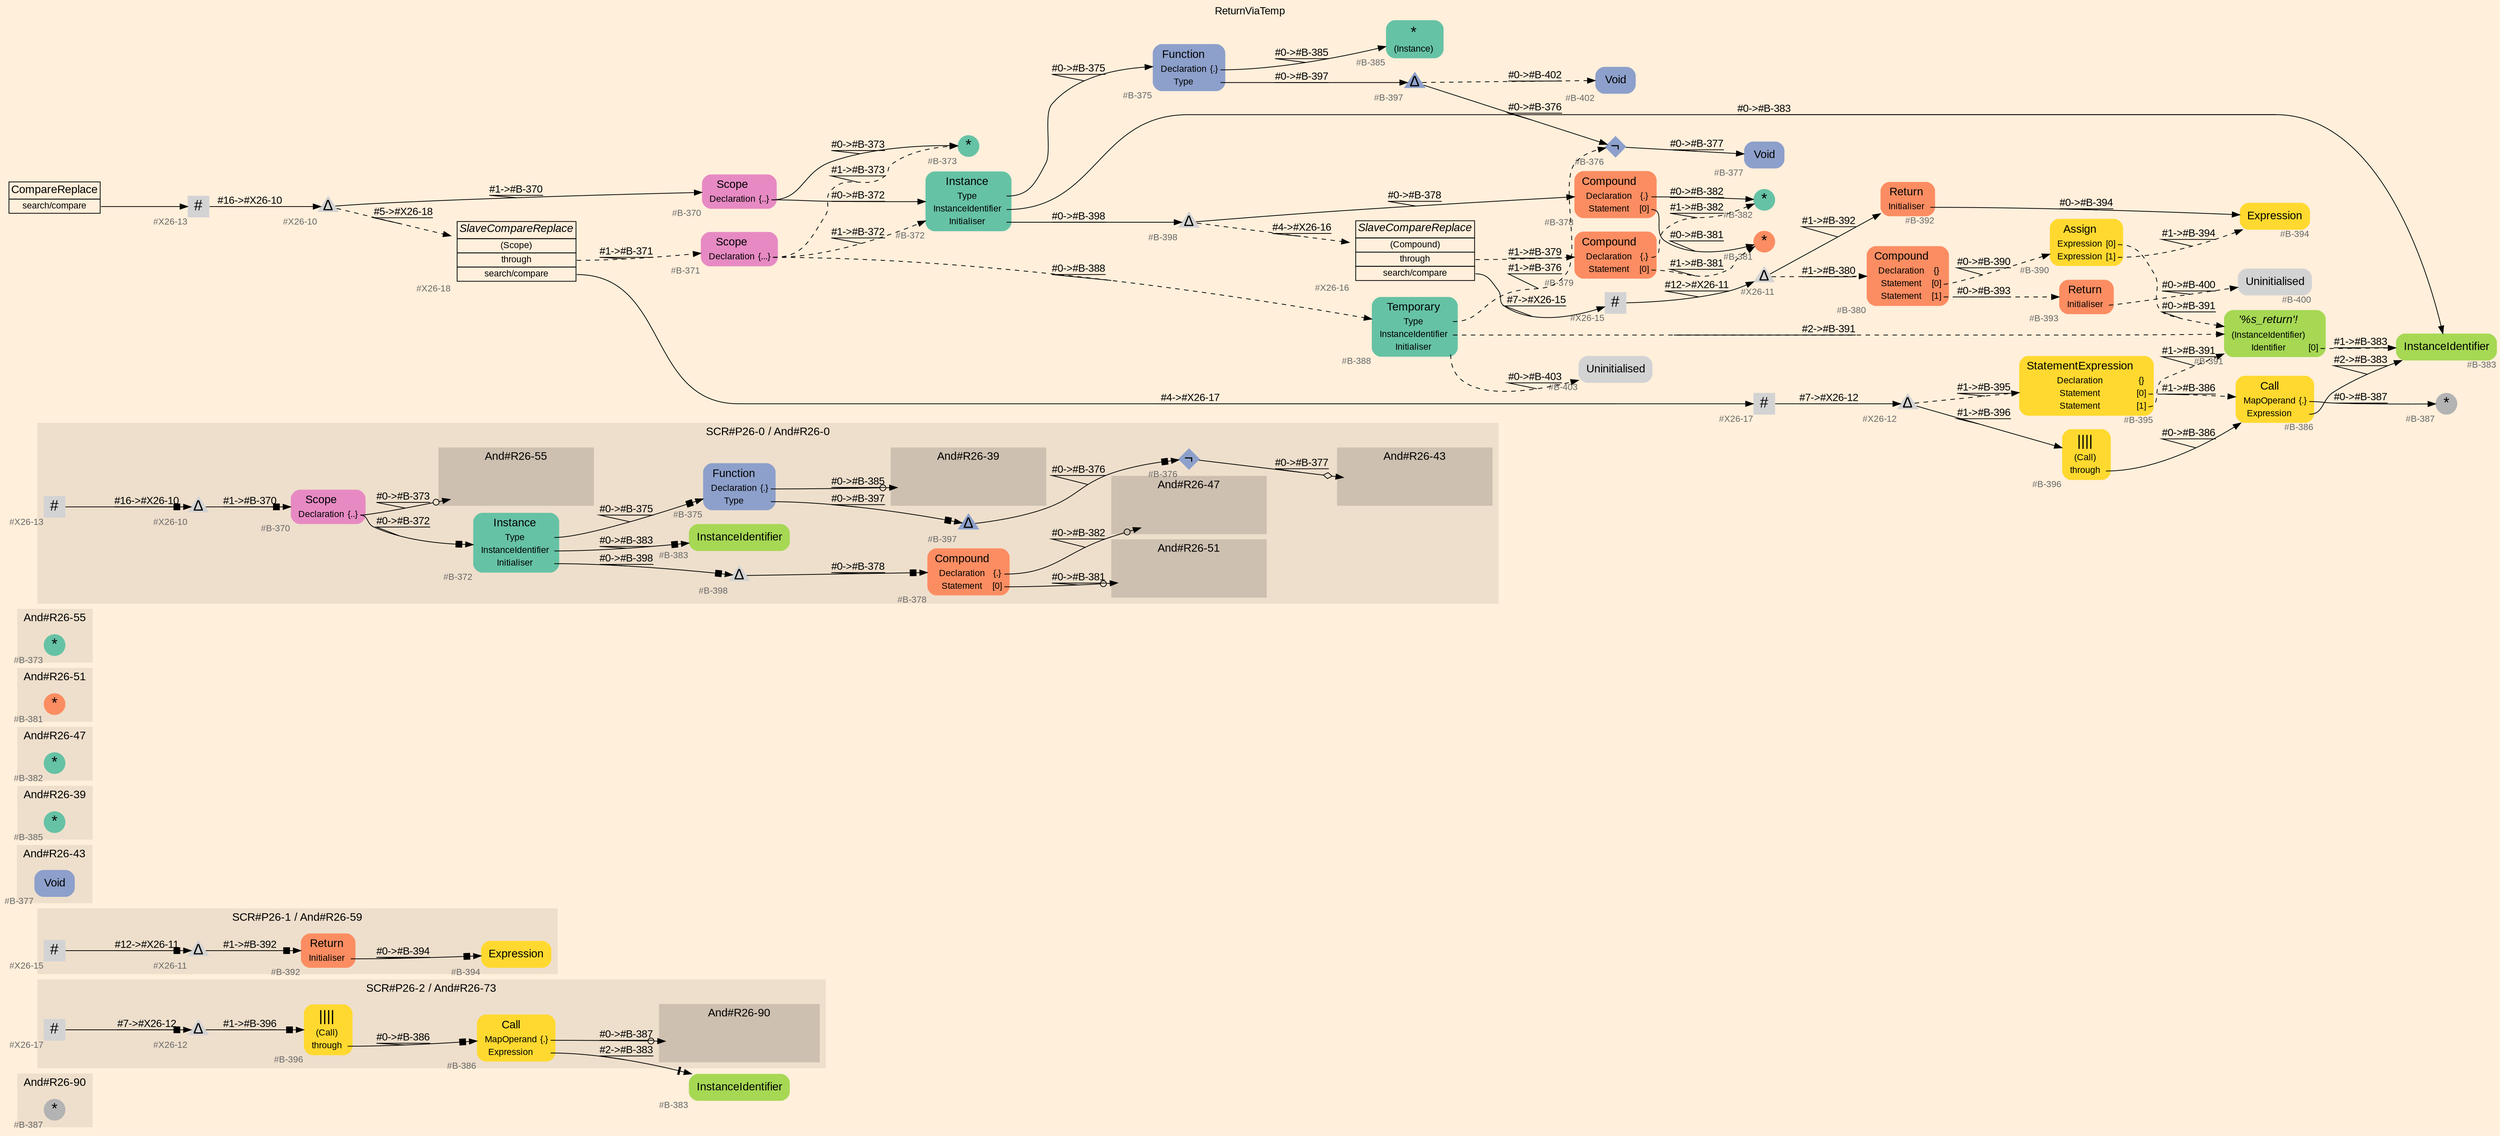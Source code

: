 digraph "ReturnViaTemp" {
label = "ReturnViaTemp"
labelloc = t
graph [
    rankdir = "LR"
    ranksep = 0.3
    bgcolor = antiquewhite1
    color = black
    fontcolor = black
    fontname = "Arial"
];
node [
    fontname = "Arial"
];
edge [
    fontname = "Arial"
];

// -------------------- figure And#R26-90 --------------------
// -------- region And#R26-90 ----------
subgraph "clusterAnd#R26-90" {
    label = "And#R26-90"
    style = "filled"
    color = antiquewhite2
    fontsize = "15"
    // -------- block And#R26-90/#B-387 ----------
    "And#R26-90/#B-387" [
        fillcolor = "/set28/8"
        xlabel = "#B-387"
        fontsize = "12"
        fontcolor = grey40
        shape = "circle"
        label = <<FONT COLOR="black" POINT-SIZE="20">*</FONT>>
        style = "filled"
        penwidth = 0.0
        fixedsize = true
        width = 0.4
        height = 0.4
    ];
    
}


// -------------------- figure And#R26-73 --------------------
// -------- region And#R26-73 ----------
subgraph "clusterAnd#R26-73" {
    label = "SCR#P26-2 / And#R26-73"
    style = "filled"
    color = antiquewhite2
    fontsize = "15"
    // -------- block And#R26-73/#B-386 ----------
    "And#R26-73/#B-386" [
        fillcolor = "/set28/6"
        xlabel = "#B-386"
        fontsize = "12"
        fontcolor = grey40
        shape = "plaintext"
        label = <<TABLE BORDER="0" CELLBORDER="0" CELLSPACING="0">
         <TR><TD><FONT COLOR="black" POINT-SIZE="15">Call</FONT></TD></TR>
         <TR><TD><FONT COLOR="black" POINT-SIZE="12">MapOperand</FONT></TD><TD PORT="port0"><FONT COLOR="black" POINT-SIZE="12">{.}</FONT></TD></TR>
         <TR><TD><FONT COLOR="black" POINT-SIZE="12">Expression</FONT></TD><TD PORT="port1"></TD></TR>
        </TABLE>>
        style = "rounded,filled"
    ];
    
    // -------- block And#R26-73/#B-396 ----------
    "And#R26-73/#B-396" [
        fillcolor = "/set28/6"
        xlabel = "#B-396"
        fontsize = "12"
        fontcolor = grey40
        shape = "plaintext"
        label = <<TABLE BORDER="0" CELLBORDER="0" CELLSPACING="0">
         <TR><TD><FONT COLOR="black" POINT-SIZE="20">||||</FONT></TD></TR>
         <TR><TD><FONT COLOR="black" POINT-SIZE="12">(Call)</FONT></TD><TD PORT="port0"></TD></TR>
         <TR><TD><FONT COLOR="black" POINT-SIZE="12">through</FONT></TD><TD PORT="port1"></TD></TR>
        </TABLE>>
        style = "rounded,filled"
    ];
    
    // -------- block And#R26-73/#X26-12 ----------
    "And#R26-73/#X26-12" [
        xlabel = "#X26-12"
        fontsize = "12"
        fontcolor = grey40
        shape = "triangle"
        label = <<FONT COLOR="black" POINT-SIZE="20">Δ</FONT>>
        style = "filled"
        penwidth = 0.0
        fixedsize = true
        width = 0.4
        height = 0.4
    ];
    
    // -------- block And#R26-73/#X26-17 ----------
    "And#R26-73/#X26-17" [
        xlabel = "#X26-17"
        fontsize = "12"
        fontcolor = grey40
        shape = "square"
        label = <<FONT COLOR="black" POINT-SIZE="20">#</FONT>>
        style = "filled"
        penwidth = 0.0
        fixedsize = true
        width = 0.4
        height = 0.4
    ];
    
    // -------- region And#R26-73/And#R26-90 ----------
    subgraph "clusterAnd#R26-73/And#R26-90" {
        label = "And#R26-90"
        style = "filled"
        color = antiquewhite3
        fontsize = "15"
        // -------- block And#R26-73/And#R26-90/#B-387 ----------
        "And#R26-73/And#R26-90/#B-387" [
            fillcolor = "/set28/8"
            xlabel = "#B-387"
            fontsize = "12"
            fontcolor = grey40
            shape = "none"
            style = "invisible"
        ];
        
    }
    
}

// -------- block And#R26-73/#B-383 ----------
"And#R26-73/#B-383" [
    fillcolor = "/set28/5"
    xlabel = "#B-383"
    fontsize = "12"
    fontcolor = grey40
    shape = "plaintext"
    label = <<TABLE BORDER="0" CELLBORDER="0" CELLSPACING="0">
     <TR><TD><FONT COLOR="black" POINT-SIZE="15">InstanceIdentifier</FONT></TD></TR>
    </TABLE>>
    style = "rounded,filled"
];

"And#R26-73/#B-386":port0 -> "And#R26-73/And#R26-90/#B-387" [
    arrowhead="normalnoneodot"
    label = "#0-&gt;#B-387"
    decorate = true
    color = black
    fontcolor = black
];

"And#R26-73/#B-386":port1 -> "And#R26-73/#B-383" [
    arrowhead="normalnonetee"
    label = "#2-&gt;#B-383"
    decorate = true
    color = black
    fontcolor = black
];

"And#R26-73/#B-396":port1 -> "And#R26-73/#B-386" [
    arrowhead="normalnonebox"
    label = "#0-&gt;#B-386"
    decorate = true
    color = black
    fontcolor = black
];

"And#R26-73/#X26-12" -> "And#R26-73/#B-396" [
    arrowhead="normalnonebox"
    label = "#1-&gt;#B-396"
    decorate = true
    color = black
    fontcolor = black
];

"And#R26-73/#X26-17" -> "And#R26-73/#X26-12" [
    arrowhead="normalnonebox"
    label = "#7-&gt;#X26-12"
    decorate = true
    color = black
    fontcolor = black
];


// -------------------- figure And#R26-59 --------------------
// -------- region And#R26-59 ----------
subgraph "clusterAnd#R26-59" {
    label = "SCR#P26-1 / And#R26-59"
    style = "filled"
    color = antiquewhite2
    fontsize = "15"
    // -------- block And#R26-59/#B-392 ----------
    "And#R26-59/#B-392" [
        fillcolor = "/set28/2"
        xlabel = "#B-392"
        fontsize = "12"
        fontcolor = grey40
        shape = "plaintext"
        label = <<TABLE BORDER="0" CELLBORDER="0" CELLSPACING="0">
         <TR><TD><FONT COLOR="black" POINT-SIZE="15">Return</FONT></TD></TR>
         <TR><TD><FONT COLOR="black" POINT-SIZE="12">Initialiser</FONT></TD><TD PORT="port0"></TD></TR>
        </TABLE>>
        style = "rounded,filled"
    ];
    
    // -------- block And#R26-59/#B-394 ----------
    "And#R26-59/#B-394" [
        fillcolor = "/set28/6"
        xlabel = "#B-394"
        fontsize = "12"
        fontcolor = grey40
        shape = "plaintext"
        label = <<TABLE BORDER="0" CELLBORDER="0" CELLSPACING="0">
         <TR><TD><FONT COLOR="black" POINT-SIZE="15">Expression</FONT></TD></TR>
        </TABLE>>
        style = "rounded,filled"
    ];
    
    // -------- block And#R26-59/#X26-11 ----------
    "And#R26-59/#X26-11" [
        xlabel = "#X26-11"
        fontsize = "12"
        fontcolor = grey40
        shape = "triangle"
        label = <<FONT COLOR="black" POINT-SIZE="20">Δ</FONT>>
        style = "filled"
        penwidth = 0.0
        fixedsize = true
        width = 0.4
        height = 0.4
    ];
    
    // -------- block And#R26-59/#X26-15 ----------
    "And#R26-59/#X26-15" [
        xlabel = "#X26-15"
        fontsize = "12"
        fontcolor = grey40
        shape = "square"
        label = <<FONT COLOR="black" POINT-SIZE="20">#</FONT>>
        style = "filled"
        penwidth = 0.0
        fixedsize = true
        width = 0.4
        height = 0.4
    ];
    
}

"And#R26-59/#B-392":port0 -> "And#R26-59/#B-394" [
    arrowhead="normalnonebox"
    label = "#0-&gt;#B-394"
    decorate = true
    color = black
    fontcolor = black
];

"And#R26-59/#X26-11" -> "And#R26-59/#B-392" [
    arrowhead="normalnonebox"
    label = "#1-&gt;#B-392"
    decorate = true
    color = black
    fontcolor = black
];

"And#R26-59/#X26-15" -> "And#R26-59/#X26-11" [
    arrowhead="normalnonebox"
    label = "#12-&gt;#X26-11"
    decorate = true
    color = black
    fontcolor = black
];


// -------------------- figure And#R26-43 --------------------
// -------- region And#R26-43 ----------
subgraph "clusterAnd#R26-43" {
    label = "And#R26-43"
    style = "filled"
    color = antiquewhite2
    fontsize = "15"
    // -------- block And#R26-43/#B-377 ----------
    "And#R26-43/#B-377" [
        fillcolor = "/set28/3"
        xlabel = "#B-377"
        fontsize = "12"
        fontcolor = grey40
        shape = "plaintext"
        label = <<TABLE BORDER="0" CELLBORDER="0" CELLSPACING="0">
         <TR><TD><FONT COLOR="black" POINT-SIZE="15">Void</FONT></TD></TR>
        </TABLE>>
        style = "rounded,filled"
    ];
    
}


// -------------------- figure And#R26-39 --------------------
// -------- region And#R26-39 ----------
subgraph "clusterAnd#R26-39" {
    label = "And#R26-39"
    style = "filled"
    color = antiquewhite2
    fontsize = "15"
    // -------- block And#R26-39/#B-385 ----------
    "And#R26-39/#B-385" [
        fillcolor = "/set28/1"
        xlabel = "#B-385"
        fontsize = "12"
        fontcolor = grey40
        shape = "circle"
        label = <<FONT COLOR="black" POINT-SIZE="20">*</FONT>>
        style = "filled"
        penwidth = 0.0
        fixedsize = true
        width = 0.4
        height = 0.4
    ];
    
}


// -------------------- figure And#R26-47 --------------------
// -------- region And#R26-47 ----------
subgraph "clusterAnd#R26-47" {
    label = "And#R26-47"
    style = "filled"
    color = antiquewhite2
    fontsize = "15"
    // -------- block And#R26-47/#B-382 ----------
    "And#R26-47/#B-382" [
        fillcolor = "/set28/1"
        xlabel = "#B-382"
        fontsize = "12"
        fontcolor = grey40
        shape = "circle"
        label = <<FONT COLOR="black" POINT-SIZE="20">*</FONT>>
        style = "filled"
        penwidth = 0.0
        fixedsize = true
        width = 0.4
        height = 0.4
    ];
    
}


// -------------------- figure And#R26-51 --------------------
// -------- region And#R26-51 ----------
subgraph "clusterAnd#R26-51" {
    label = "And#R26-51"
    style = "filled"
    color = antiquewhite2
    fontsize = "15"
    // -------- block And#R26-51/#B-381 ----------
    "And#R26-51/#B-381" [
        fillcolor = "/set28/2"
        xlabel = "#B-381"
        fontsize = "12"
        fontcolor = grey40
        shape = "circle"
        label = <<FONT COLOR="black" POINT-SIZE="20">*</FONT>>
        style = "filled"
        penwidth = 0.0
        fixedsize = true
        width = 0.4
        height = 0.4
    ];
    
}


// -------------------- figure And#R26-55 --------------------
// -------- region And#R26-55 ----------
subgraph "clusterAnd#R26-55" {
    label = "And#R26-55"
    style = "filled"
    color = antiquewhite2
    fontsize = "15"
    // -------- block And#R26-55/#B-373 ----------
    "And#R26-55/#B-373" [
        fillcolor = "/set28/1"
        xlabel = "#B-373"
        fontsize = "12"
        fontcolor = grey40
        shape = "circle"
        label = <<FONT COLOR="black" POINT-SIZE="20">*</FONT>>
        style = "filled"
        penwidth = 0.0
        fixedsize = true
        width = 0.4
        height = 0.4
    ];
    
}


// -------------------- figure And#R26-0 --------------------
// -------- region And#R26-0 ----------
subgraph "clusterAnd#R26-0" {
    label = "SCR#P26-0 / And#R26-0"
    style = "filled"
    color = antiquewhite2
    fontsize = "15"
    // -------- block And#R26-0/#B-370 ----------
    "And#R26-0/#B-370" [
        fillcolor = "/set28/4"
        xlabel = "#B-370"
        fontsize = "12"
        fontcolor = grey40
        shape = "plaintext"
        label = <<TABLE BORDER="0" CELLBORDER="0" CELLSPACING="0">
         <TR><TD><FONT COLOR="black" POINT-SIZE="15">Scope</FONT></TD></TR>
         <TR><TD><FONT COLOR="black" POINT-SIZE="12">Declaration</FONT></TD><TD PORT="port0"><FONT COLOR="black" POINT-SIZE="12">{..}</FONT></TD></TR>
        </TABLE>>
        style = "rounded,filled"
    ];
    
    // -------- block And#R26-0/#B-372 ----------
    "And#R26-0/#B-372" [
        fillcolor = "/set28/1"
        xlabel = "#B-372"
        fontsize = "12"
        fontcolor = grey40
        shape = "plaintext"
        label = <<TABLE BORDER="0" CELLBORDER="0" CELLSPACING="0">
         <TR><TD><FONT COLOR="black" POINT-SIZE="15">Instance</FONT></TD></TR>
         <TR><TD><FONT COLOR="black" POINT-SIZE="12">Type</FONT></TD><TD PORT="port0"></TD></TR>
         <TR><TD><FONT COLOR="black" POINT-SIZE="12">InstanceIdentifier</FONT></TD><TD PORT="port1"></TD></TR>
         <TR><TD><FONT COLOR="black" POINT-SIZE="12">Initialiser</FONT></TD><TD PORT="port2"></TD></TR>
        </TABLE>>
        style = "rounded,filled"
    ];
    
    // -------- block And#R26-0/#B-375 ----------
    "And#R26-0/#B-375" [
        fillcolor = "/set28/3"
        xlabel = "#B-375"
        fontsize = "12"
        fontcolor = grey40
        shape = "plaintext"
        label = <<TABLE BORDER="0" CELLBORDER="0" CELLSPACING="0">
         <TR><TD><FONT COLOR="black" POINT-SIZE="15">Function</FONT></TD></TR>
         <TR><TD><FONT COLOR="black" POINT-SIZE="12">Declaration</FONT></TD><TD PORT="port0"><FONT COLOR="black" POINT-SIZE="12">{.}</FONT></TD></TR>
         <TR><TD><FONT COLOR="black" POINT-SIZE="12">Type</FONT></TD><TD PORT="port1"></TD></TR>
        </TABLE>>
        style = "rounded,filled"
    ];
    
    // -------- block And#R26-0/#B-376 ----------
    "And#R26-0/#B-376" [
        fillcolor = "/set28/3"
        xlabel = "#B-376"
        fontsize = "12"
        fontcolor = grey40
        shape = "diamond"
        label = <<FONT COLOR="black" POINT-SIZE="20">¬</FONT>>
        style = "filled"
        penwidth = 0.0
        fixedsize = true
        width = 0.4
        height = 0.4
    ];
    
    // -------- block And#R26-0/#B-378 ----------
    "And#R26-0/#B-378" [
        fillcolor = "/set28/2"
        xlabel = "#B-378"
        fontsize = "12"
        fontcolor = grey40
        shape = "plaintext"
        label = <<TABLE BORDER="0" CELLBORDER="0" CELLSPACING="0">
         <TR><TD><FONT COLOR="black" POINT-SIZE="15">Compound</FONT></TD></TR>
         <TR><TD><FONT COLOR="black" POINT-SIZE="12">Declaration</FONT></TD><TD PORT="port0"><FONT COLOR="black" POINT-SIZE="12">{.}</FONT></TD></TR>
         <TR><TD><FONT COLOR="black" POINT-SIZE="12">Statement</FONT></TD><TD PORT="port1"><FONT COLOR="black" POINT-SIZE="12">[0]</FONT></TD></TR>
        </TABLE>>
        style = "rounded,filled"
    ];
    
    // -------- block And#R26-0/#B-383 ----------
    "And#R26-0/#B-383" [
        fillcolor = "/set28/5"
        xlabel = "#B-383"
        fontsize = "12"
        fontcolor = grey40
        shape = "plaintext"
        label = <<TABLE BORDER="0" CELLBORDER="0" CELLSPACING="0">
         <TR><TD><FONT COLOR="black" POINT-SIZE="15">InstanceIdentifier</FONT></TD></TR>
        </TABLE>>
        style = "rounded,filled"
    ];
    
    // -------- block And#R26-0/#B-397 ----------
    "And#R26-0/#B-397" [
        fillcolor = "/set28/3"
        xlabel = "#B-397"
        fontsize = "12"
        fontcolor = grey40
        shape = "triangle"
        label = <<FONT COLOR="black" POINT-SIZE="20">Δ</FONT>>
        style = "filled"
        penwidth = 0.0
        fixedsize = true
        width = 0.4
        height = 0.4
    ];
    
    // -------- block And#R26-0/#B-398 ----------
    "And#R26-0/#B-398" [
        xlabel = "#B-398"
        fontsize = "12"
        fontcolor = grey40
        shape = "triangle"
        label = <<FONT COLOR="black" POINT-SIZE="20">Δ</FONT>>
        style = "filled"
        penwidth = 0.0
        fixedsize = true
        width = 0.4
        height = 0.4
    ];
    
    // -------- block And#R26-0/#X26-10 ----------
    "And#R26-0/#X26-10" [
        xlabel = "#X26-10"
        fontsize = "12"
        fontcolor = grey40
        shape = "triangle"
        label = <<FONT COLOR="black" POINT-SIZE="20">Δ</FONT>>
        style = "filled"
        penwidth = 0.0
        fixedsize = true
        width = 0.4
        height = 0.4
    ];
    
    // -------- block And#R26-0/#X26-13 ----------
    "And#R26-0/#X26-13" [
        xlabel = "#X26-13"
        fontsize = "12"
        fontcolor = grey40
        shape = "square"
        label = <<FONT COLOR="black" POINT-SIZE="20">#</FONT>>
        style = "filled"
        penwidth = 0.0
        fixedsize = true
        width = 0.4
        height = 0.4
    ];
    
    // -------- region And#R26-0/And#R26-55 ----------
    subgraph "clusterAnd#R26-0/And#R26-55" {
        label = "And#R26-55"
        style = "filled"
        color = antiquewhite3
        fontsize = "15"
        // -------- block And#R26-0/And#R26-55/#B-373 ----------
        "And#R26-0/And#R26-55/#B-373" [
            fillcolor = "/set28/1"
            xlabel = "#B-373"
            fontsize = "12"
            fontcolor = grey40
            shape = "none"
            style = "invisible"
        ];
        
    }
    
    // -------- region And#R26-0/And#R26-51 ----------
    subgraph "clusterAnd#R26-0/And#R26-51" {
        label = "And#R26-51"
        style = "filled"
        color = antiquewhite3
        fontsize = "15"
        // -------- block And#R26-0/And#R26-51/#B-381 ----------
        "And#R26-0/And#R26-51/#B-381" [
            fillcolor = "/set28/2"
            xlabel = "#B-381"
            fontsize = "12"
            fontcolor = grey40
            shape = "none"
            style = "invisible"
        ];
        
    }
    
    // -------- region And#R26-0/And#R26-47 ----------
    subgraph "clusterAnd#R26-0/And#R26-47" {
        label = "And#R26-47"
        style = "filled"
        color = antiquewhite3
        fontsize = "15"
        // -------- block And#R26-0/And#R26-47/#B-382 ----------
        "And#R26-0/And#R26-47/#B-382" [
            fillcolor = "/set28/1"
            xlabel = "#B-382"
            fontsize = "12"
            fontcolor = grey40
            shape = "none"
            style = "invisible"
        ];
        
    }
    
    // -------- region And#R26-0/And#R26-39 ----------
    subgraph "clusterAnd#R26-0/And#R26-39" {
        label = "And#R26-39"
        style = "filled"
        color = antiquewhite3
        fontsize = "15"
        // -------- block And#R26-0/And#R26-39/#B-385 ----------
        "And#R26-0/And#R26-39/#B-385" [
            fillcolor = "/set28/1"
            xlabel = "#B-385"
            fontsize = "12"
            fontcolor = grey40
            shape = "none"
            style = "invisible"
        ];
        
    }
    
    // -------- region And#R26-0/And#R26-43 ----------
    subgraph "clusterAnd#R26-0/And#R26-43" {
        label = "And#R26-43"
        style = "filled"
        color = antiquewhite3
        fontsize = "15"
        // -------- block And#R26-0/And#R26-43/#B-377 ----------
        "And#R26-0/And#R26-43/#B-377" [
            fillcolor = "/set28/3"
            xlabel = "#B-377"
            fontsize = "12"
            fontcolor = grey40
            shape = "none"
            style = "invisible"
        ];
        
    }
    
}

"And#R26-0/#B-370":port0 -> "And#R26-0/And#R26-55/#B-373" [
    arrowhead="normalnoneodot"
    label = "#0-&gt;#B-373"
    decorate = true
    color = black
    fontcolor = black
];

"And#R26-0/#B-370":port0 -> "And#R26-0/#B-372" [
    arrowhead="normalnonebox"
    label = "#0-&gt;#B-372"
    decorate = true
    color = black
    fontcolor = black
];

"And#R26-0/#B-372":port0 -> "And#R26-0/#B-375" [
    arrowhead="normalnonebox"
    label = "#0-&gt;#B-375"
    decorate = true
    color = black
    fontcolor = black
];

"And#R26-0/#B-372":port1 -> "And#R26-0/#B-383" [
    arrowhead="normalnonebox"
    label = "#0-&gt;#B-383"
    decorate = true
    color = black
    fontcolor = black
];

"And#R26-0/#B-372":port2 -> "And#R26-0/#B-398" [
    arrowhead="normalnonebox"
    label = "#0-&gt;#B-398"
    decorate = true
    color = black
    fontcolor = black
];

"And#R26-0/#B-375":port0 -> "And#R26-0/And#R26-39/#B-385" [
    arrowhead="normalnoneodot"
    label = "#0-&gt;#B-385"
    decorate = true
    color = black
    fontcolor = black
];

"And#R26-0/#B-375":port1 -> "And#R26-0/#B-397" [
    arrowhead="normalnonebox"
    label = "#0-&gt;#B-397"
    decorate = true
    color = black
    fontcolor = black
];

"And#R26-0/#B-376" -> "And#R26-0/And#R26-43/#B-377" [
    arrowhead="normalnoneodiamond"
    label = "#0-&gt;#B-377"
    decorate = true
    color = black
    fontcolor = black
];

"And#R26-0/#B-378":port0 -> "And#R26-0/And#R26-47/#B-382" [
    arrowhead="normalnoneodot"
    label = "#0-&gt;#B-382"
    decorate = true
    color = black
    fontcolor = black
];

"And#R26-0/#B-378":port1 -> "And#R26-0/And#R26-51/#B-381" [
    arrowhead="normalnoneodot"
    label = "#0-&gt;#B-381"
    decorate = true
    color = black
    fontcolor = black
];

"And#R26-0/#B-397" -> "And#R26-0/#B-376" [
    arrowhead="normalnonebox"
    label = "#0-&gt;#B-376"
    decorate = true
    color = black
    fontcolor = black
];

"And#R26-0/#B-398" -> "And#R26-0/#B-378" [
    arrowhead="normalnonebox"
    label = "#0-&gt;#B-378"
    decorate = true
    color = black
    fontcolor = black
];

"And#R26-0/#X26-10" -> "And#R26-0/#B-370" [
    arrowhead="normalnonebox"
    label = "#1-&gt;#B-370"
    decorate = true
    color = black
    fontcolor = black
];

"And#R26-0/#X26-13" -> "And#R26-0/#X26-10" [
    arrowhead="normalnonebox"
    label = "#16-&gt;#X26-10"
    decorate = true
    color = black
    fontcolor = black
];


// -------------------- transformation figure --------------------
// -------- block CR#X26-14 ----------
"CR#X26-14" [
    fillcolor = antiquewhite1
    fontsize = "12"
    fontcolor = grey40
    shape = "plaintext"
    label = <<TABLE BORDER="0" CELLBORDER="1" CELLSPACING="0">
     <TR><TD><FONT COLOR="black" POINT-SIZE="15">CompareReplace</FONT></TD></TR>
     <TR><TD PORT="port0"><FONT COLOR="black" POINT-SIZE="12">search/compare</FONT></TD></TR>
    </TABLE>>
    style = "filled"
    color = black
];

// -------- block #X26-13 ----------
"#X26-13" [
    xlabel = "#X26-13"
    fontsize = "12"
    fontcolor = grey40
    shape = "square"
    label = <<FONT COLOR="black" POINT-SIZE="20">#</FONT>>
    style = "filled"
    penwidth = 0.0
    fixedsize = true
    width = 0.4
    height = 0.4
];

// -------- block #X26-10 ----------
"#X26-10" [
    xlabel = "#X26-10"
    fontsize = "12"
    fontcolor = grey40
    shape = "triangle"
    label = <<FONT COLOR="black" POINT-SIZE="20">Δ</FONT>>
    style = "filled"
    penwidth = 0.0
    fixedsize = true
    width = 0.4
    height = 0.4
];

// -------- block #B-370 ----------
"#B-370" [
    fillcolor = "/set28/4"
    xlabel = "#B-370"
    fontsize = "12"
    fontcolor = grey40
    shape = "plaintext"
    label = <<TABLE BORDER="0" CELLBORDER="0" CELLSPACING="0">
     <TR><TD><FONT COLOR="black" POINT-SIZE="15">Scope</FONT></TD></TR>
     <TR><TD><FONT COLOR="black" POINT-SIZE="12">Declaration</FONT></TD><TD PORT="port0"><FONT COLOR="black" POINT-SIZE="12">{..}</FONT></TD></TR>
    </TABLE>>
    style = "rounded,filled"
];

// -------- block #B-373 ----------
"#B-373" [
    fillcolor = "/set28/1"
    xlabel = "#B-373"
    fontsize = "12"
    fontcolor = grey40
    shape = "circle"
    label = <<FONT COLOR="black" POINT-SIZE="20">*</FONT>>
    style = "filled"
    penwidth = 0.0
    fixedsize = true
    width = 0.4
    height = 0.4
];

// -------- block #B-372 ----------
"#B-372" [
    fillcolor = "/set28/1"
    xlabel = "#B-372"
    fontsize = "12"
    fontcolor = grey40
    shape = "plaintext"
    label = <<TABLE BORDER="0" CELLBORDER="0" CELLSPACING="0">
     <TR><TD><FONT COLOR="black" POINT-SIZE="15">Instance</FONT></TD></TR>
     <TR><TD><FONT COLOR="black" POINT-SIZE="12">Type</FONT></TD><TD PORT="port0"></TD></TR>
     <TR><TD><FONT COLOR="black" POINT-SIZE="12">InstanceIdentifier</FONT></TD><TD PORT="port1"></TD></TR>
     <TR><TD><FONT COLOR="black" POINT-SIZE="12">Initialiser</FONT></TD><TD PORT="port2"></TD></TR>
    </TABLE>>
    style = "rounded,filled"
];

// -------- block #B-375 ----------
"#B-375" [
    fillcolor = "/set28/3"
    xlabel = "#B-375"
    fontsize = "12"
    fontcolor = grey40
    shape = "plaintext"
    label = <<TABLE BORDER="0" CELLBORDER="0" CELLSPACING="0">
     <TR><TD><FONT COLOR="black" POINT-SIZE="15">Function</FONT></TD></TR>
     <TR><TD><FONT COLOR="black" POINT-SIZE="12">Declaration</FONT></TD><TD PORT="port0"><FONT COLOR="black" POINT-SIZE="12">{.}</FONT></TD></TR>
     <TR><TD><FONT COLOR="black" POINT-SIZE="12">Type</FONT></TD><TD PORT="port1"></TD></TR>
    </TABLE>>
    style = "rounded,filled"
];

// -------- block #B-385 ----------
"#B-385" [
    fillcolor = "/set28/1"
    xlabel = "#B-385"
    fontsize = "12"
    fontcolor = grey40
    shape = "plaintext"
    label = <<TABLE BORDER="0" CELLBORDER="0" CELLSPACING="0">
     <TR><TD><FONT COLOR="black" POINT-SIZE="20">*</FONT></TD></TR>
     <TR><TD><FONT COLOR="black" POINT-SIZE="12">(Instance)</FONT></TD><TD PORT="port0"></TD></TR>
    </TABLE>>
    style = "rounded,filled"
];

// -------- block #B-397 ----------
"#B-397" [
    fillcolor = "/set28/3"
    xlabel = "#B-397"
    fontsize = "12"
    fontcolor = grey40
    shape = "triangle"
    label = <<FONT COLOR="black" POINT-SIZE="20">Δ</FONT>>
    style = "filled"
    penwidth = 0.0
    fixedsize = true
    width = 0.4
    height = 0.4
];

// -------- block #B-376 ----------
"#B-376" [
    fillcolor = "/set28/3"
    xlabel = "#B-376"
    fontsize = "12"
    fontcolor = grey40
    shape = "diamond"
    label = <<FONT COLOR="black" POINT-SIZE="20">¬</FONT>>
    style = "filled"
    penwidth = 0.0
    fixedsize = true
    width = 0.4
    height = 0.4
];

// -------- block #B-377 ----------
"#B-377" [
    fillcolor = "/set28/3"
    xlabel = "#B-377"
    fontsize = "12"
    fontcolor = grey40
    shape = "plaintext"
    label = <<TABLE BORDER="0" CELLBORDER="0" CELLSPACING="0">
     <TR><TD><FONT COLOR="black" POINT-SIZE="15">Void</FONT></TD></TR>
    </TABLE>>
    style = "rounded,filled"
];

// -------- block #B-402 ----------
"#B-402" [
    fillcolor = "/set28/3"
    xlabel = "#B-402"
    fontsize = "12"
    fontcolor = grey40
    shape = "plaintext"
    label = <<TABLE BORDER="0" CELLBORDER="0" CELLSPACING="0">
     <TR><TD><FONT COLOR="black" POINT-SIZE="15">Void</FONT></TD></TR>
    </TABLE>>
    style = "rounded,filled"
];

// -------- block #B-383 ----------
"#B-383" [
    fillcolor = "/set28/5"
    xlabel = "#B-383"
    fontsize = "12"
    fontcolor = grey40
    shape = "plaintext"
    label = <<TABLE BORDER="0" CELLBORDER="0" CELLSPACING="0">
     <TR><TD><FONT COLOR="black" POINT-SIZE="15">InstanceIdentifier</FONT></TD></TR>
    </TABLE>>
    style = "rounded,filled"
];

// -------- block #B-398 ----------
"#B-398" [
    xlabel = "#B-398"
    fontsize = "12"
    fontcolor = grey40
    shape = "triangle"
    label = <<FONT COLOR="black" POINT-SIZE="20">Δ</FONT>>
    style = "filled"
    penwidth = 0.0
    fixedsize = true
    width = 0.4
    height = 0.4
];

// -------- block #B-378 ----------
"#B-378" [
    fillcolor = "/set28/2"
    xlabel = "#B-378"
    fontsize = "12"
    fontcolor = grey40
    shape = "plaintext"
    label = <<TABLE BORDER="0" CELLBORDER="0" CELLSPACING="0">
     <TR><TD><FONT COLOR="black" POINT-SIZE="15">Compound</FONT></TD></TR>
     <TR><TD><FONT COLOR="black" POINT-SIZE="12">Declaration</FONT></TD><TD PORT="port0"><FONT COLOR="black" POINT-SIZE="12">{.}</FONT></TD></TR>
     <TR><TD><FONT COLOR="black" POINT-SIZE="12">Statement</FONT></TD><TD PORT="port1"><FONT COLOR="black" POINT-SIZE="12">[0]</FONT></TD></TR>
    </TABLE>>
    style = "rounded,filled"
];

// -------- block #B-382 ----------
"#B-382" [
    fillcolor = "/set28/1"
    xlabel = "#B-382"
    fontsize = "12"
    fontcolor = grey40
    shape = "circle"
    label = <<FONT COLOR="black" POINT-SIZE="20">*</FONT>>
    style = "filled"
    penwidth = 0.0
    fixedsize = true
    width = 0.4
    height = 0.4
];

// -------- block #B-381 ----------
"#B-381" [
    fillcolor = "/set28/2"
    xlabel = "#B-381"
    fontsize = "12"
    fontcolor = grey40
    shape = "circle"
    label = <<FONT COLOR="black" POINT-SIZE="20">*</FONT>>
    style = "filled"
    penwidth = 0.0
    fixedsize = true
    width = 0.4
    height = 0.4
];

// -------- block #X26-16 ----------
"#X26-16" [
    fillcolor = antiquewhite1
    xlabel = "#X26-16"
    fontsize = "12"
    fontcolor = grey40
    shape = "plaintext"
    label = <<TABLE BORDER="0" CELLBORDER="1" CELLSPACING="0">
     <TR><TD><FONT COLOR="black" POINT-SIZE="15"><I>SlaveCompareReplace</I></FONT></TD></TR>
     <TR><TD PORT="port0"><FONT COLOR="black" POINT-SIZE="12">(Compound)</FONT></TD></TR>
     <TR><TD PORT="port1"><FONT COLOR="black" POINT-SIZE="12">through</FONT></TD></TR>
     <TR><TD PORT="port2"><FONT COLOR="black" POINT-SIZE="12">search/compare</FONT></TD></TR>
    </TABLE>>
    style = "filled"
    color = black
];

// -------- block #B-379 ----------
"#B-379" [
    fillcolor = "/set28/2"
    xlabel = "#B-379"
    fontsize = "12"
    fontcolor = grey40
    shape = "plaintext"
    label = <<TABLE BORDER="0" CELLBORDER="0" CELLSPACING="0">
     <TR><TD><FONT COLOR="black" POINT-SIZE="15">Compound</FONT></TD></TR>
     <TR><TD><FONT COLOR="black" POINT-SIZE="12">Declaration</FONT></TD><TD PORT="port0"><FONT COLOR="black" POINT-SIZE="12">{.}</FONT></TD></TR>
     <TR><TD><FONT COLOR="black" POINT-SIZE="12">Statement</FONT></TD><TD PORT="port1"><FONT COLOR="black" POINT-SIZE="12">[0]</FONT></TD></TR>
    </TABLE>>
    style = "rounded,filled"
];

// -------- block #X26-15 ----------
"#X26-15" [
    xlabel = "#X26-15"
    fontsize = "12"
    fontcolor = grey40
    shape = "square"
    label = <<FONT COLOR="black" POINT-SIZE="20">#</FONT>>
    style = "filled"
    penwidth = 0.0
    fixedsize = true
    width = 0.4
    height = 0.4
];

// -------- block #X26-11 ----------
"#X26-11" [
    xlabel = "#X26-11"
    fontsize = "12"
    fontcolor = grey40
    shape = "triangle"
    label = <<FONT COLOR="black" POINT-SIZE="20">Δ</FONT>>
    style = "filled"
    penwidth = 0.0
    fixedsize = true
    width = 0.4
    height = 0.4
];

// -------- block #B-392 ----------
"#B-392" [
    fillcolor = "/set28/2"
    xlabel = "#B-392"
    fontsize = "12"
    fontcolor = grey40
    shape = "plaintext"
    label = <<TABLE BORDER="0" CELLBORDER="0" CELLSPACING="0">
     <TR><TD><FONT COLOR="black" POINT-SIZE="15">Return</FONT></TD></TR>
     <TR><TD><FONT COLOR="black" POINT-SIZE="12">Initialiser</FONT></TD><TD PORT="port0"></TD></TR>
    </TABLE>>
    style = "rounded,filled"
];

// -------- block #B-394 ----------
"#B-394" [
    fillcolor = "/set28/6"
    xlabel = "#B-394"
    fontsize = "12"
    fontcolor = grey40
    shape = "plaintext"
    label = <<TABLE BORDER="0" CELLBORDER="0" CELLSPACING="0">
     <TR><TD><FONT COLOR="black" POINT-SIZE="15">Expression</FONT></TD></TR>
    </TABLE>>
    style = "rounded,filled"
];

// -------- block #B-380 ----------
"#B-380" [
    fillcolor = "/set28/2"
    xlabel = "#B-380"
    fontsize = "12"
    fontcolor = grey40
    shape = "plaintext"
    label = <<TABLE BORDER="0" CELLBORDER="0" CELLSPACING="0">
     <TR><TD><FONT COLOR="black" POINT-SIZE="15">Compound</FONT></TD></TR>
     <TR><TD><FONT COLOR="black" POINT-SIZE="12">Declaration</FONT></TD><TD PORT="port0"><FONT COLOR="black" POINT-SIZE="12">{}</FONT></TD></TR>
     <TR><TD><FONT COLOR="black" POINT-SIZE="12">Statement</FONT></TD><TD PORT="port1"><FONT COLOR="black" POINT-SIZE="12">[0]</FONT></TD></TR>
     <TR><TD><FONT COLOR="black" POINT-SIZE="12">Statement</FONT></TD><TD PORT="port2"><FONT COLOR="black" POINT-SIZE="12">[1]</FONT></TD></TR>
    </TABLE>>
    style = "rounded,filled"
];

// -------- block #B-390 ----------
"#B-390" [
    fillcolor = "/set28/6"
    xlabel = "#B-390"
    fontsize = "12"
    fontcolor = grey40
    shape = "plaintext"
    label = <<TABLE BORDER="0" CELLBORDER="0" CELLSPACING="0">
     <TR><TD><FONT COLOR="black" POINT-SIZE="15">Assign</FONT></TD></TR>
     <TR><TD><FONT COLOR="black" POINT-SIZE="12">Expression</FONT></TD><TD PORT="port0"><FONT COLOR="black" POINT-SIZE="12">[0]</FONT></TD></TR>
     <TR><TD><FONT COLOR="black" POINT-SIZE="12">Expression</FONT></TD><TD PORT="port1"><FONT COLOR="black" POINT-SIZE="12">[1]</FONT></TD></TR>
    </TABLE>>
    style = "rounded,filled"
];

// -------- block #B-391 ----------
"#B-391" [
    fillcolor = "/set28/5"
    xlabel = "#B-391"
    fontsize = "12"
    fontcolor = grey40
    shape = "plaintext"
    label = <<TABLE BORDER="0" CELLBORDER="0" CELLSPACING="0">
     <TR><TD><FONT COLOR="black" POINT-SIZE="15"><I>'%s_return'!</I></FONT></TD></TR>
     <TR><TD><FONT COLOR="black" POINT-SIZE="12">(InstanceIdentifier)</FONT></TD><TD PORT="port0"></TD></TR>
     <TR><TD><FONT COLOR="black" POINT-SIZE="12">Identifier</FONT></TD><TD PORT="port1"><FONT COLOR="black" POINT-SIZE="12">[0]</FONT></TD></TR>
    </TABLE>>
    style = "rounded,filled"
];

// -------- block #B-393 ----------
"#B-393" [
    fillcolor = "/set28/2"
    xlabel = "#B-393"
    fontsize = "12"
    fontcolor = grey40
    shape = "plaintext"
    label = <<TABLE BORDER="0" CELLBORDER="0" CELLSPACING="0">
     <TR><TD><FONT COLOR="black" POINT-SIZE="15">Return</FONT></TD></TR>
     <TR><TD><FONT COLOR="black" POINT-SIZE="12">Initialiser</FONT></TD><TD PORT="port0"></TD></TR>
    </TABLE>>
    style = "rounded,filled"
];

// -------- block #B-400 ----------
"#B-400" [
    xlabel = "#B-400"
    fontsize = "12"
    fontcolor = grey40
    shape = "plaintext"
    label = <<TABLE BORDER="0" CELLBORDER="0" CELLSPACING="0">
     <TR><TD><FONT COLOR="black" POINT-SIZE="15">Uninitialised</FONT></TD></TR>
    </TABLE>>
    style = "rounded,filled"
];

// -------- block #X26-18 ----------
"#X26-18" [
    fillcolor = antiquewhite1
    xlabel = "#X26-18"
    fontsize = "12"
    fontcolor = grey40
    shape = "plaintext"
    label = <<TABLE BORDER="0" CELLBORDER="1" CELLSPACING="0">
     <TR><TD><FONT COLOR="black" POINT-SIZE="15"><I>SlaveCompareReplace</I></FONT></TD></TR>
     <TR><TD PORT="port0"><FONT COLOR="black" POINT-SIZE="12">(Scope)</FONT></TD></TR>
     <TR><TD PORT="port1"><FONT COLOR="black" POINT-SIZE="12">through</FONT></TD></TR>
     <TR><TD PORT="port2"><FONT COLOR="black" POINT-SIZE="12">search/compare</FONT></TD></TR>
    </TABLE>>
    style = "filled"
    color = black
];

// -------- block #B-371 ----------
"#B-371" [
    fillcolor = "/set28/4"
    xlabel = "#B-371"
    fontsize = "12"
    fontcolor = grey40
    shape = "plaintext"
    label = <<TABLE BORDER="0" CELLBORDER="0" CELLSPACING="0">
     <TR><TD><FONT COLOR="black" POINT-SIZE="15">Scope</FONT></TD></TR>
     <TR><TD><FONT COLOR="black" POINT-SIZE="12">Declaration</FONT></TD><TD PORT="port0"><FONT COLOR="black" POINT-SIZE="12">{...}</FONT></TD></TR>
    </TABLE>>
    style = "rounded,filled"
];

// -------- block #B-388 ----------
"#B-388" [
    fillcolor = "/set28/1"
    xlabel = "#B-388"
    fontsize = "12"
    fontcolor = grey40
    shape = "plaintext"
    label = <<TABLE BORDER="0" CELLBORDER="0" CELLSPACING="0">
     <TR><TD><FONT COLOR="black" POINT-SIZE="15">Temporary</FONT></TD></TR>
     <TR><TD><FONT COLOR="black" POINT-SIZE="12">Type</FONT></TD><TD PORT="port0"></TD></TR>
     <TR><TD><FONT COLOR="black" POINT-SIZE="12">InstanceIdentifier</FONT></TD><TD PORT="port1"></TD></TR>
     <TR><TD><FONT COLOR="black" POINT-SIZE="12">Initialiser</FONT></TD><TD PORT="port2"></TD></TR>
    </TABLE>>
    style = "rounded,filled"
];

// -------- block #B-403 ----------
"#B-403" [
    xlabel = "#B-403"
    fontsize = "12"
    fontcolor = grey40
    shape = "plaintext"
    label = <<TABLE BORDER="0" CELLBORDER="0" CELLSPACING="0">
     <TR><TD><FONT COLOR="black" POINT-SIZE="15">Uninitialised</FONT></TD></TR>
    </TABLE>>
    style = "rounded,filled"
];

// -------- block #X26-17 ----------
"#X26-17" [
    xlabel = "#X26-17"
    fontsize = "12"
    fontcolor = grey40
    shape = "square"
    label = <<FONT COLOR="black" POINT-SIZE="20">#</FONT>>
    style = "filled"
    penwidth = 0.0
    fixedsize = true
    width = 0.4
    height = 0.4
];

// -------- block #X26-12 ----------
"#X26-12" [
    xlabel = "#X26-12"
    fontsize = "12"
    fontcolor = grey40
    shape = "triangle"
    label = <<FONT COLOR="black" POINT-SIZE="20">Δ</FONT>>
    style = "filled"
    penwidth = 0.0
    fixedsize = true
    width = 0.4
    height = 0.4
];

// -------- block #B-396 ----------
"#B-396" [
    fillcolor = "/set28/6"
    xlabel = "#B-396"
    fontsize = "12"
    fontcolor = grey40
    shape = "plaintext"
    label = <<TABLE BORDER="0" CELLBORDER="0" CELLSPACING="0">
     <TR><TD><FONT COLOR="black" POINT-SIZE="20">||||</FONT></TD></TR>
     <TR><TD><FONT COLOR="black" POINT-SIZE="12">(Call)</FONT></TD><TD PORT="port0"></TD></TR>
     <TR><TD><FONT COLOR="black" POINT-SIZE="12">through</FONT></TD><TD PORT="port1"></TD></TR>
    </TABLE>>
    style = "rounded,filled"
];

// -------- block #B-386 ----------
"#B-386" [
    fillcolor = "/set28/6"
    xlabel = "#B-386"
    fontsize = "12"
    fontcolor = grey40
    shape = "plaintext"
    label = <<TABLE BORDER="0" CELLBORDER="0" CELLSPACING="0">
     <TR><TD><FONT COLOR="black" POINT-SIZE="15">Call</FONT></TD></TR>
     <TR><TD><FONT COLOR="black" POINT-SIZE="12">MapOperand</FONT></TD><TD PORT="port0"><FONT COLOR="black" POINT-SIZE="12">{.}</FONT></TD></TR>
     <TR><TD><FONT COLOR="black" POINT-SIZE="12">Expression</FONT></TD><TD PORT="port1"></TD></TR>
    </TABLE>>
    style = "rounded,filled"
];

// -------- block #B-387 ----------
"#B-387" [
    fillcolor = "/set28/8"
    xlabel = "#B-387"
    fontsize = "12"
    fontcolor = grey40
    shape = "circle"
    label = <<FONT COLOR="black" POINT-SIZE="20">*</FONT>>
    style = "filled"
    penwidth = 0.0
    fixedsize = true
    width = 0.4
    height = 0.4
];

// -------- block #B-395 ----------
"#B-395" [
    fillcolor = "/set28/6"
    xlabel = "#B-395"
    fontsize = "12"
    fontcolor = grey40
    shape = "plaintext"
    label = <<TABLE BORDER="0" CELLBORDER="0" CELLSPACING="0">
     <TR><TD><FONT COLOR="black" POINT-SIZE="15">StatementExpression</FONT></TD></TR>
     <TR><TD><FONT COLOR="black" POINT-SIZE="12">Declaration</FONT></TD><TD PORT="port0"><FONT COLOR="black" POINT-SIZE="12">{}</FONT></TD></TR>
     <TR><TD><FONT COLOR="black" POINT-SIZE="12">Statement</FONT></TD><TD PORT="port1"><FONT COLOR="black" POINT-SIZE="12">[0]</FONT></TD></TR>
     <TR><TD><FONT COLOR="black" POINT-SIZE="12">Statement</FONT></TD><TD PORT="port2"><FONT COLOR="black" POINT-SIZE="12">[1]</FONT></TD></TR>
    </TABLE>>
    style = "rounded,filled"
];

"CR#X26-14":port0 -> "#X26-13" [
    label = ""
    decorate = true
    color = black
    fontcolor = black
];

"#X26-13" -> "#X26-10" [
    label = "#16-&gt;#X26-10"
    decorate = true
    color = black
    fontcolor = black
];

"#X26-10" -> "#B-370" [
    label = "#1-&gt;#B-370"
    decorate = true
    color = black
    fontcolor = black
];

"#X26-10" -> "#X26-18" [
    style="dashed"
    label = "#5-&gt;#X26-18"
    decorate = true
    color = black
    fontcolor = black
];

"#B-370":port0 -> "#B-373" [
    label = "#0-&gt;#B-373"
    decorate = true
    color = black
    fontcolor = black
];

"#B-370":port0 -> "#B-372" [
    label = "#0-&gt;#B-372"
    decorate = true
    color = black
    fontcolor = black
];

"#B-372":port0 -> "#B-375" [
    label = "#0-&gt;#B-375"
    decorate = true
    color = black
    fontcolor = black
];

"#B-372":port1 -> "#B-383" [
    label = "#0-&gt;#B-383"
    decorate = true
    color = black
    fontcolor = black
];

"#B-372":port2 -> "#B-398" [
    label = "#0-&gt;#B-398"
    decorate = true
    color = black
    fontcolor = black
];

"#B-375":port0 -> "#B-385" [
    label = "#0-&gt;#B-385"
    decorate = true
    color = black
    fontcolor = black
];

"#B-375":port1 -> "#B-397" [
    label = "#0-&gt;#B-397"
    decorate = true
    color = black
    fontcolor = black
];

"#B-397" -> "#B-376" [
    label = "#0-&gt;#B-376"
    decorate = true
    color = black
    fontcolor = black
];

"#B-397" -> "#B-402" [
    style="dashed"
    label = "#0-&gt;#B-402"
    decorate = true
    color = black
    fontcolor = black
];

"#B-376" -> "#B-377" [
    label = "#0-&gt;#B-377"
    decorate = true
    color = black
    fontcolor = black
];

"#B-398" -> "#B-378" [
    label = "#0-&gt;#B-378"
    decorate = true
    color = black
    fontcolor = black
];

"#B-398" -> "#X26-16" [
    style="dashed"
    label = "#4-&gt;#X26-16"
    decorate = true
    color = black
    fontcolor = black
];

"#B-378":port0 -> "#B-382" [
    label = "#0-&gt;#B-382"
    decorate = true
    color = black
    fontcolor = black
];

"#B-378":port1 -> "#B-381" [
    label = "#0-&gt;#B-381"
    decorate = true
    color = black
    fontcolor = black
];

"#X26-16":port1 -> "#B-379" [
    style="dashed"
    label = "#1-&gt;#B-379"
    decorate = true
    color = black
    fontcolor = black
];

"#X26-16":port2 -> "#X26-15" [
    label = " #7-&gt;#X26-15"
    decorate = true
    color = black
    fontcolor = black
];

"#B-379":port0 -> "#B-382" [
    style="dashed"
    label = "#1-&gt;#B-382"
    decorate = true
    color = black
    fontcolor = black
];

"#B-379":port1 -> "#B-381" [
    style="dashed"
    label = "#1-&gt;#B-381"
    decorate = true
    color = black
    fontcolor = black
];

"#X26-15" -> "#X26-11" [
    label = "#12-&gt;#X26-11"
    decorate = true
    color = black
    fontcolor = black
];

"#X26-11" -> "#B-392" [
    label = "#1-&gt;#B-392"
    decorate = true
    color = black
    fontcolor = black
];

"#X26-11" -> "#B-380" [
    style="dashed"
    label = "#1-&gt;#B-380"
    decorate = true
    color = black
    fontcolor = black
];

"#B-392":port0 -> "#B-394" [
    label = "#0-&gt;#B-394"
    decorate = true
    color = black
    fontcolor = black
];

"#B-380":port1 -> "#B-390" [
    style="dashed"
    label = "#0-&gt;#B-390"
    decorate = true
    color = black
    fontcolor = black
];

"#B-380":port2 -> "#B-393" [
    style="dashed"
    label = "#0-&gt;#B-393"
    decorate = true
    color = black
    fontcolor = black
];

"#B-390":port0 -> "#B-391" [
    style="dashed"
    label = "#0-&gt;#B-391"
    decorate = true
    color = black
    fontcolor = black
];

"#B-390":port1 -> "#B-394" [
    style="dashed"
    label = "#1-&gt;#B-394"
    decorate = true
    color = black
    fontcolor = black
];

"#B-391":port1 -> "#B-383" [
    style="dashed"
    label = "#1-&gt;#B-383"
    decorate = true
    color = black
    fontcolor = black
];

"#B-393":port0 -> "#B-400" [
    style="dashed"
    label = "#0-&gt;#B-400"
    decorate = true
    color = black
    fontcolor = black
];

"#X26-18":port1 -> "#B-371" [
    style="dashed"
    label = "#1-&gt;#B-371"
    decorate = true
    color = black
    fontcolor = black
];

"#X26-18":port2 -> "#X26-17" [
    label = " #4-&gt;#X26-17"
    decorate = true
    color = black
    fontcolor = black
];

"#B-371":port0 -> "#B-373" [
    style="dashed"
    label = "#1-&gt;#B-373"
    decorate = true
    color = black
    fontcolor = black
];

"#B-371":port0 -> "#B-372" [
    style="dashed"
    label = "#1-&gt;#B-372"
    decorate = true
    color = black
    fontcolor = black
];

"#B-371":port0 -> "#B-388" [
    style="dashed"
    label = "#0-&gt;#B-388"
    decorate = true
    color = black
    fontcolor = black
];

"#B-388":port0 -> "#B-376" [
    style="dashed"
    label = "#1-&gt;#B-376"
    decorate = true
    color = black
    fontcolor = black
];

"#B-388":port1 -> "#B-391" [
    style="dashed"
    label = "#2-&gt;#B-391"
    decorate = true
    color = black
    fontcolor = black
];

"#B-388":port2 -> "#B-403" [
    style="dashed"
    label = "#0-&gt;#B-403"
    decorate = true
    color = black
    fontcolor = black
];

"#X26-17" -> "#X26-12" [
    label = "#7-&gt;#X26-12"
    decorate = true
    color = black
    fontcolor = black
];

"#X26-12" -> "#B-396" [
    label = "#1-&gt;#B-396"
    decorate = true
    color = black
    fontcolor = black
];

"#X26-12" -> "#B-395" [
    style="dashed"
    label = "#1-&gt;#B-395"
    decorate = true
    color = black
    fontcolor = black
];

"#B-396":port1 -> "#B-386" [
    label = "#0-&gt;#B-386"
    decorate = true
    color = black
    fontcolor = black
];

"#B-386":port0 -> "#B-387" [
    label = "#0-&gt;#B-387"
    decorate = true
    color = black
    fontcolor = black
];

"#B-386":port1 -> "#B-383" [
    label = "#2-&gt;#B-383"
    decorate = true
    color = black
    fontcolor = black
];

"#B-395":port1 -> "#B-386" [
    style="dashed"
    label = "#1-&gt;#B-386"
    decorate = true
    color = black
    fontcolor = black
];

"#B-395":port2 -> "#B-391" [
    style="dashed"
    label = "#1-&gt;#B-391"
    decorate = true
    color = black
    fontcolor = black
];


}
